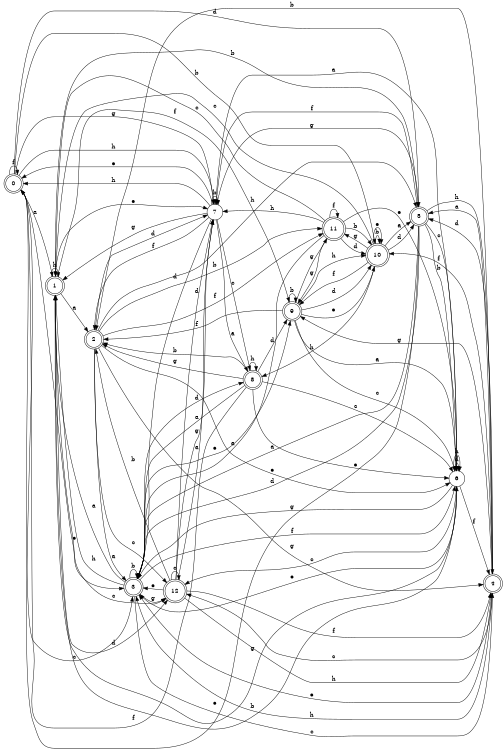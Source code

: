 digraph n11_6 {
__start0 [label="" shape="none"];

rankdir=LR;
size="8,5";

s0 [style="rounded,filled", color="black", fillcolor="white" shape="doublecircle", label="0"];
s1 [style="rounded,filled", color="black", fillcolor="white" shape="doublecircle", label="1"];
s2 [style="rounded,filled", color="black", fillcolor="white" shape="doublecircle", label="2"];
s3 [style="rounded,filled", color="black", fillcolor="white" shape="doublecircle", label="3"];
s4 [style="rounded,filled", color="black", fillcolor="white" shape="doublecircle", label="4"];
s5 [style="rounded,filled", color="black", fillcolor="white" shape="doublecircle", label="5"];
s6 [style="filled", color="black", fillcolor="white" shape="circle", label="6"];
s7 [style="filled", color="black", fillcolor="white" shape="circle", label="7"];
s8 [style="rounded,filled", color="black", fillcolor="white" shape="doublecircle", label="8"];
s9 [style="rounded,filled", color="black", fillcolor="white" shape="doublecircle", label="9"];
s10 [style="rounded,filled", color="black", fillcolor="white" shape="doublecircle", label="10"];
s11 [style="rounded,filled", color="black", fillcolor="white" shape="doublecircle", label="11"];
s12 [style="rounded,filled", color="black", fillcolor="white" shape="doublecircle", label="12"];
s0 -> s1 [label="a"];
s0 -> s10 [label="b"];
s0 -> s3 [label="c"];
s0 -> s5 [label="d"];
s0 -> s3 [label="e"];
s0 -> s0 [label="f"];
s0 -> s7 [label="g"];
s0 -> s7 [label="h"];
s1 -> s2 [label="a"];
s1 -> s5 [label="b"];
s1 -> s12 [label="c"];
s1 -> s12 [label="d"];
s1 -> s7 [label="e"];
s1 -> s9 [label="f"];
s1 -> s6 [label="g"];
s1 -> s1 [label="h"];
s2 -> s3 [label="a"];
s2 -> s11 [label="b"];
s2 -> s12 [label="c"];
s2 -> s7 [label="d"];
s2 -> s6 [label="e"];
s2 -> s11 [label="f"];
s2 -> s4 [label="g"];
s2 -> s5 [label="h"];
s3 -> s1 [label="a"];
s3 -> s3 [label="b"];
s3 -> s4 [label="c"];
s3 -> s8 [label="d"];
s3 -> s9 [label="e"];
s3 -> s6 [label="f"];
s3 -> s12 [label="g"];
s3 -> s1 [label="h"];
s4 -> s5 [label="a"];
s4 -> s2 [label="b"];
s4 -> s12 [label="c"];
s4 -> s5 [label="d"];
s4 -> s3 [label="e"];
s4 -> s10 [label="f"];
s4 -> s9 [label="g"];
s4 -> s3 [label="h"];
s5 -> s3 [label="a"];
s5 -> s6 [label="b"];
s5 -> s6 [label="c"];
s5 -> s3 [label="d"];
s5 -> s0 [label="e"];
s5 -> s7 [label="f"];
s5 -> s7 [label="g"];
s5 -> s4 [label="h"];
s6 -> s7 [label="a"];
s6 -> s1 [label="b"];
s6 -> s12 [label="c"];
s6 -> s6 [label="d"];
s6 -> s3 [label="e"];
s6 -> s4 [label="f"];
s6 -> s3 [label="g"];
s6 -> s6 [label="h"];
s7 -> s8 [label="a"];
s7 -> s7 [label="b"];
s7 -> s8 [label="c"];
s7 -> s3 [label="d"];
s7 -> s0 [label="e"];
s7 -> s2 [label="f"];
s7 -> s1 [label="g"];
s7 -> s0 [label="h"];
s8 -> s3 [label="a"];
s8 -> s2 [label="b"];
s8 -> s6 [label="c"];
s8 -> s9 [label="d"];
s8 -> s6 [label="e"];
s8 -> s0 [label="f"];
s8 -> s2 [label="g"];
s8 -> s8 [label="h"];
s9 -> s6 [label="a"];
s9 -> s9 [label="b"];
s9 -> s6 [label="c"];
s9 -> s10 [label="d"];
s9 -> s10 [label="e"];
s9 -> s2 [label="f"];
s9 -> s11 [label="g"];
s9 -> s10 [label="h"];
s10 -> s5 [label="a"];
s10 -> s10 [label="b"];
s10 -> s1 [label="c"];
s10 -> s5 [label="d"];
s10 -> s10 [label="e"];
s10 -> s9 [label="f"];
s10 -> s11 [label="g"];
s10 -> s8 [label="h"];
s11 -> s3 [label="a"];
s11 -> s10 [label="b"];
s11 -> s1 [label="c"];
s11 -> s10 [label="d"];
s11 -> s6 [label="e"];
s11 -> s11 [label="f"];
s11 -> s9 [label="g"];
s11 -> s7 [label="h"];
s12 -> s7 [label="a"];
s12 -> s2 [label="b"];
s12 -> s12 [label="c"];
s12 -> s7 [label="d"];
s12 -> s3 [label="e"];
s12 -> s4 [label="f"];
s12 -> s7 [label="g"];
s12 -> s4 [label="h"];

}